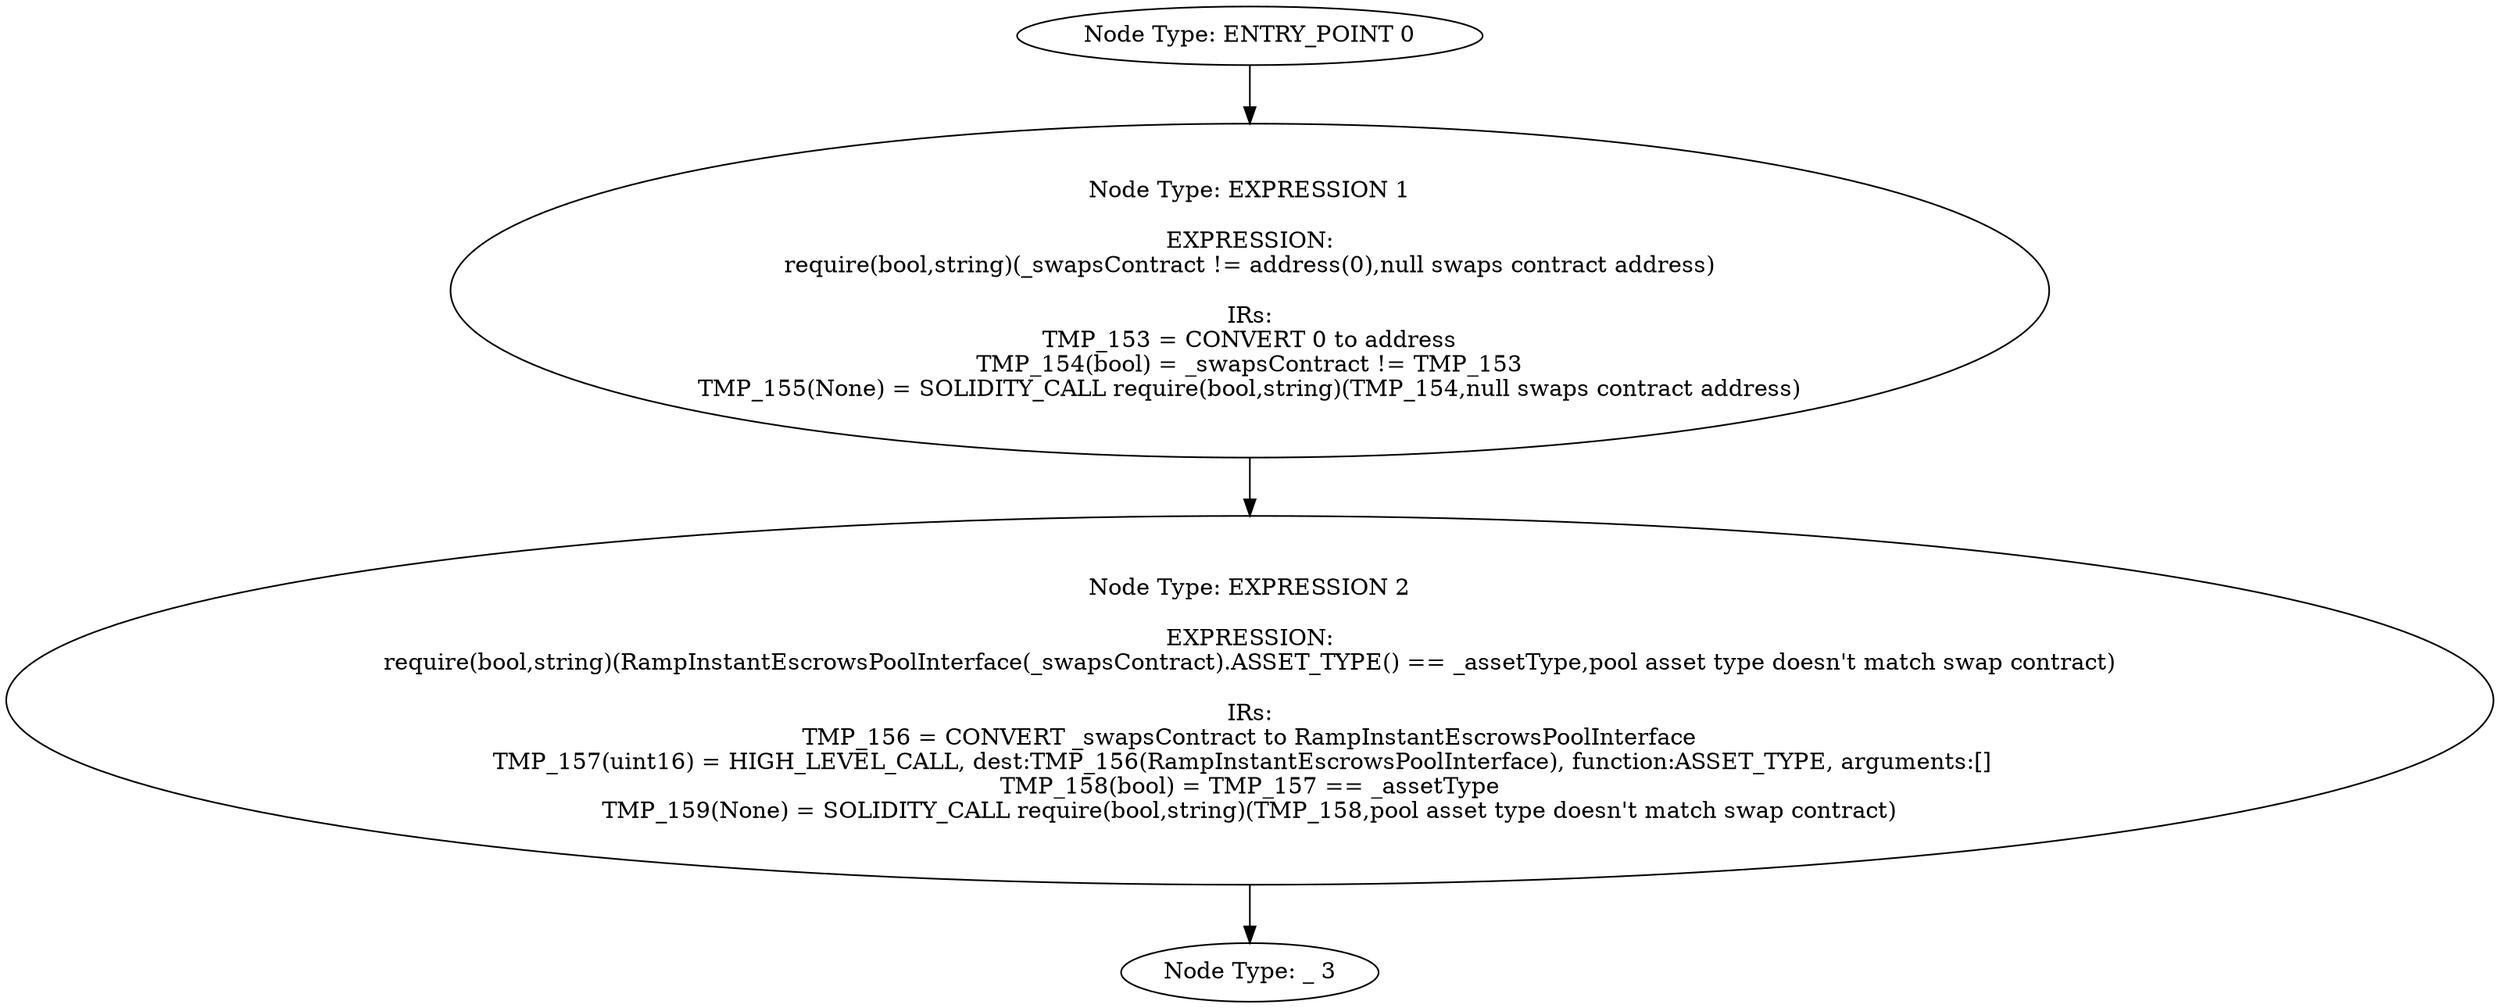 digraph{
0[label="Node Type: ENTRY_POINT 0
"];
0->1;
1[label="Node Type: EXPRESSION 1

EXPRESSION:
require(bool,string)(_swapsContract != address(0),null swaps contract address)

IRs:
TMP_153 = CONVERT 0 to address
TMP_154(bool) = _swapsContract != TMP_153
TMP_155(None) = SOLIDITY_CALL require(bool,string)(TMP_154,null swaps contract address)"];
1->2;
2[label="Node Type: EXPRESSION 2

EXPRESSION:
require(bool,string)(RampInstantEscrowsPoolInterface(_swapsContract).ASSET_TYPE() == _assetType,pool asset type doesn't match swap contract)

IRs:
TMP_156 = CONVERT _swapsContract to RampInstantEscrowsPoolInterface
TMP_157(uint16) = HIGH_LEVEL_CALL, dest:TMP_156(RampInstantEscrowsPoolInterface), function:ASSET_TYPE, arguments:[]  
TMP_158(bool) = TMP_157 == _assetType
TMP_159(None) = SOLIDITY_CALL require(bool,string)(TMP_158,pool asset type doesn't match swap contract)"];
2->3;
3[label="Node Type: _ 3
"];
}

